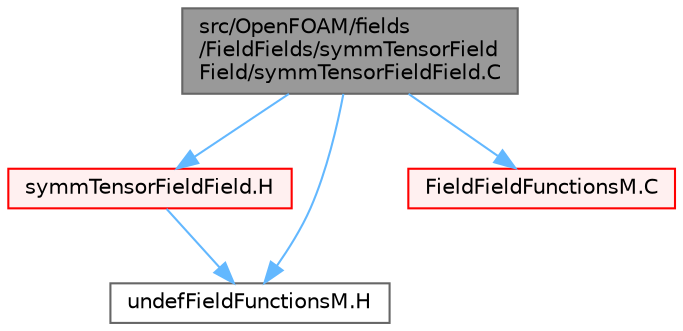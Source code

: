 digraph "src/OpenFOAM/fields/FieldFields/symmTensorFieldField/symmTensorFieldField.C"
{
 // LATEX_PDF_SIZE
  bgcolor="transparent";
  edge [fontname=Helvetica,fontsize=10,labelfontname=Helvetica,labelfontsize=10];
  node [fontname=Helvetica,fontsize=10,shape=box,height=0.2,width=0.4];
  Node1 [id="Node000001",label="src/OpenFOAM/fields\l/FieldFields/symmTensorField\lField/symmTensorFieldField.C",height=0.2,width=0.4,color="gray40", fillcolor="grey60", style="filled", fontcolor="black",tooltip=" "];
  Node1 -> Node2 [id="edge1_Node000001_Node000002",color="steelblue1",style="solid",tooltip=" "];
  Node2 [id="Node000002",label="symmTensorFieldField.H",height=0.2,width=0.4,color="red", fillcolor="#FFF0F0", style="filled",URL="$symmTensorFieldField_8H.html",tooltip="Specialisation of FieldField<T> for symmTensor."];
  Node2 -> Node172 [id="edge2_Node000002_Node000172",color="steelblue1",style="solid",tooltip=" "];
  Node172 [id="Node000172",label="undefFieldFunctionsM.H",height=0.2,width=0.4,color="grey40", fillcolor="white", style="filled",URL="$undefFieldFunctionsM_8H.html",tooltip=" "];
  Node1 -> Node192 [id="edge3_Node000001_Node000192",color="steelblue1",style="solid",tooltip=" "];
  Node192 [id="Node000192",label="FieldFieldFunctionsM.C",height=0.2,width=0.4,color="red", fillcolor="#FFF0F0", style="filled",URL="$FieldFieldFunctionsM_8C.html",tooltip=" "];
  Node1 -> Node172 [id="edge4_Node000001_Node000172",color="steelblue1",style="solid",tooltip=" "];
}
